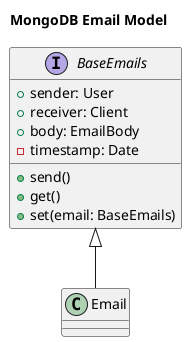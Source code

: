 @startuml

title MongoDB Email Model

interface BaseEmails {
    + sender: User
    + receiver: Client
    + body: EmailBody
    - timestamp: Date
    + send()
    + get()
    + set(email: BaseEmails)
}

class Email {

}

BaseEmails <|-- Email

@enduml